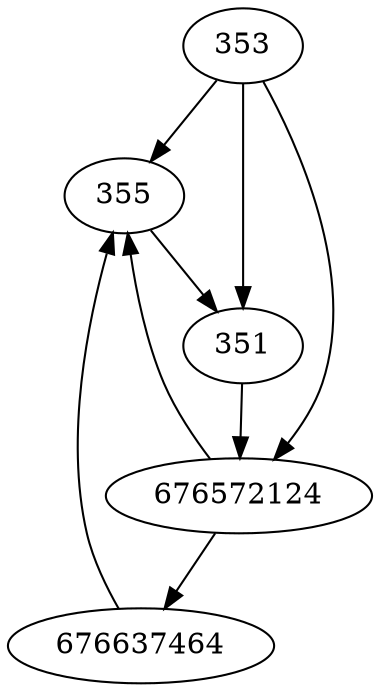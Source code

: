 strict digraph  {
353;
355;
676637464;
676572124;
351;
353 -> 676572124;
353 -> 355;
353 -> 351;
355 -> 351;
676637464 -> 355;
676572124 -> 355;
676572124 -> 676637464;
351 -> 676572124;
}
